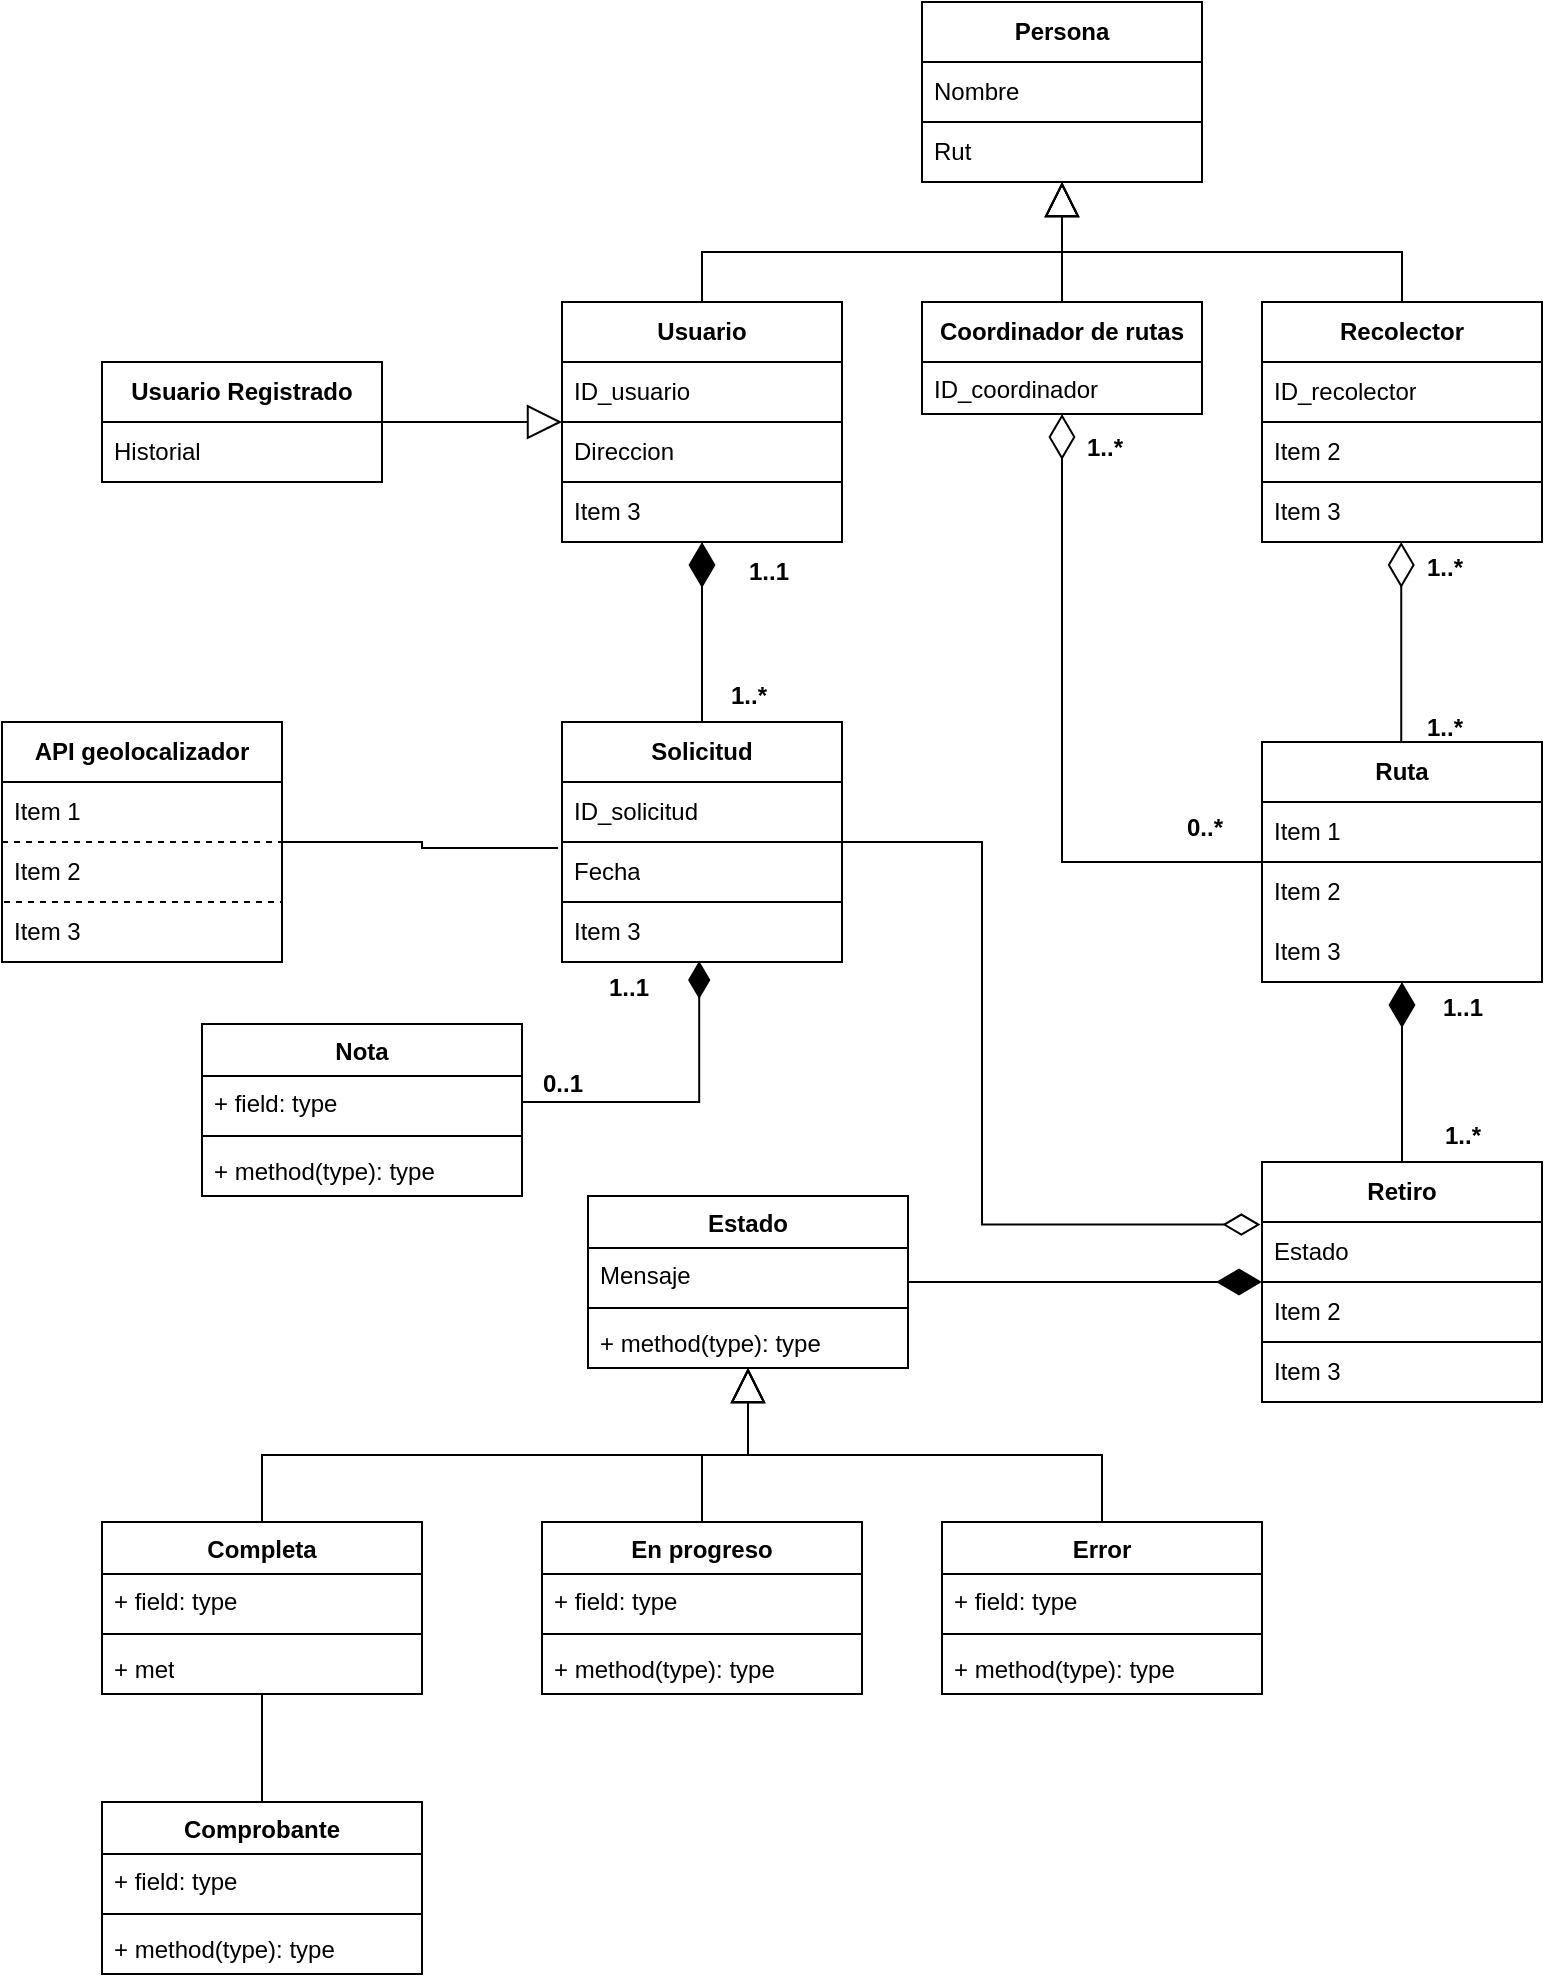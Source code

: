 <mxfile version="28.2.5">
  <diagram name="Página-1" id="vEBC5XhfQNKJqLhFdSbF">
    <mxGraphModel grid="1" page="1" gridSize="10" guides="1" tooltips="1" connect="1" arrows="1" fold="1" pageScale="1" pageWidth="827" pageHeight="1169" math="0" shadow="0">
      <root>
        <mxCell id="0" />
        <mxCell id="1" parent="0" />
        <mxCell id="uACw7yivSgXvKCTVKCi9-6" style="edgeStyle=orthogonalEdgeStyle;rounded=0;orthogonalLoop=1;jettySize=auto;html=1;exitX=0.5;exitY=0;exitDx=0;exitDy=0;endArrow=block;endFill=0;endSize=15;" edge="1" parent="1" source="TPd9ASM4MFSjr4iR19zX-1" target="uACw7yivSgXvKCTVKCi9-2">
          <mxGeometry relative="1" as="geometry" />
        </mxCell>
        <mxCell id="TPd9ASM4MFSjr4iR19zX-1" value="&lt;b&gt;Usuario&lt;/b&gt;" style="swimlane;fontStyle=0;childLayout=stackLayout;horizontal=1;startSize=30;horizontalStack=0;resizeParent=1;resizeParentMax=0;resizeLast=0;collapsible=1;marginBottom=0;whiteSpace=wrap;html=1;" vertex="1" parent="1">
          <mxGeometry x="320" y="170" width="140" height="120" as="geometry" />
        </mxCell>
        <mxCell id="TPd9ASM4MFSjr4iR19zX-2" value="ID_usuario" style="text;strokeColor=none;fillColor=none;align=left;verticalAlign=middle;spacingLeft=4;spacingRight=4;overflow=hidden;points=[[0,0.5],[1,0.5]];portConstraint=eastwest;rotatable=0;whiteSpace=wrap;html=1;" vertex="1" parent="TPd9ASM4MFSjr4iR19zX-1">
          <mxGeometry y="30" width="140" height="30" as="geometry" />
        </mxCell>
        <mxCell id="TPd9ASM4MFSjr4iR19zX-3" value="Direccion" style="text;strokeColor=default;fillColor=none;align=left;verticalAlign=middle;spacingLeft=4;spacingRight=4;overflow=hidden;points=[[0,0.5],[1,0.5]];portConstraint=eastwest;rotatable=0;whiteSpace=wrap;html=1;" vertex="1" parent="TPd9ASM4MFSjr4iR19zX-1">
          <mxGeometry y="60" width="140" height="30" as="geometry" />
        </mxCell>
        <mxCell id="TPd9ASM4MFSjr4iR19zX-4" value="Item 3" style="text;strokeColor=none;fillColor=none;align=left;verticalAlign=middle;spacingLeft=4;spacingRight=4;overflow=hidden;points=[[0,0.5],[1,0.5]];portConstraint=eastwest;rotatable=0;whiteSpace=wrap;html=1;" vertex="1" parent="TPd9ASM4MFSjr4iR19zX-1">
          <mxGeometry y="90" width="140" height="30" as="geometry" />
        </mxCell>
        <mxCell id="uACw7yivSgXvKCTVKCi9-8" style="edgeStyle=orthogonalEdgeStyle;rounded=0;orthogonalLoop=1;jettySize=auto;html=1;exitX=0.5;exitY=0;exitDx=0;exitDy=0;endArrow=block;endFill=0;endSize=15;" edge="1" parent="1" source="TPd9ASM4MFSjr4iR19zX-5" target="uACw7yivSgXvKCTVKCi9-2">
          <mxGeometry relative="1" as="geometry" />
        </mxCell>
        <mxCell id="TPd9ASM4MFSjr4iR19zX-5" value="&lt;b&gt;Coordinador de rutas&lt;/b&gt;" style="swimlane;fontStyle=0;childLayout=stackLayout;horizontal=1;startSize=30;horizontalStack=0;resizeParent=1;resizeParentMax=0;resizeLast=0;collapsible=1;marginBottom=0;whiteSpace=wrap;html=1;" vertex="1" parent="1">
          <mxGeometry x="500" y="170" width="140" height="56" as="geometry" />
        </mxCell>
        <mxCell id="lDl_S4FMQgWOA76qm-HI-13" value="ID_coordinador" style="text;strokeColor=none;fillColor=none;align=left;verticalAlign=top;spacingLeft=4;spacingRight=4;overflow=hidden;rotatable=0;points=[[0,0.5],[1,0.5]];portConstraint=eastwest;whiteSpace=wrap;html=1;" vertex="1" parent="TPd9ASM4MFSjr4iR19zX-5">
          <mxGeometry y="30" width="140" height="26" as="geometry" />
        </mxCell>
        <mxCell id="uACw7yivSgXvKCTVKCi9-9" style="edgeStyle=orthogonalEdgeStyle;rounded=0;orthogonalLoop=1;jettySize=auto;html=1;exitX=0.5;exitY=0;exitDx=0;exitDy=0;endArrow=block;endFill=0;endSize=15;" edge="1" parent="1" source="TPd9ASM4MFSjr4iR19zX-9" target="uACw7yivSgXvKCTVKCi9-2">
          <mxGeometry relative="1" as="geometry" />
        </mxCell>
        <mxCell id="TPd9ASM4MFSjr4iR19zX-9" value="&lt;b&gt;Recolector&lt;/b&gt;" style="swimlane;fontStyle=0;childLayout=stackLayout;horizontal=1;startSize=30;horizontalStack=0;resizeParent=1;resizeParentMax=0;resizeLast=0;collapsible=1;marginBottom=0;whiteSpace=wrap;html=1;" vertex="1" parent="1">
          <mxGeometry x="670" y="170" width="140" height="120" as="geometry" />
        </mxCell>
        <mxCell id="TPd9ASM4MFSjr4iR19zX-10" value="ID_recolector" style="text;strokeColor=none;fillColor=none;align=left;verticalAlign=middle;spacingLeft=4;spacingRight=4;overflow=hidden;points=[[0,0.5],[1,0.5]];portConstraint=eastwest;rotatable=0;whiteSpace=wrap;html=1;" vertex="1" parent="TPd9ASM4MFSjr4iR19zX-9">
          <mxGeometry y="30" width="140" height="30" as="geometry" />
        </mxCell>
        <mxCell id="TPd9ASM4MFSjr4iR19zX-11" value="Item 2" style="text;strokeColor=default;fillColor=none;align=left;verticalAlign=middle;spacingLeft=4;spacingRight=4;overflow=hidden;points=[[0,0.5],[1,0.5]];portConstraint=eastwest;rotatable=0;whiteSpace=wrap;html=1;" vertex="1" parent="TPd9ASM4MFSjr4iR19zX-9">
          <mxGeometry y="60" width="140" height="30" as="geometry" />
        </mxCell>
        <mxCell id="TPd9ASM4MFSjr4iR19zX-12" value="Item 3" style="text;strokeColor=none;fillColor=none;align=left;verticalAlign=middle;spacingLeft=4;spacingRight=4;overflow=hidden;points=[[0,0.5],[1,0.5]];portConstraint=eastwest;rotatable=0;whiteSpace=wrap;html=1;" vertex="1" parent="TPd9ASM4MFSjr4iR19zX-9">
          <mxGeometry y="90" width="140" height="30" as="geometry" />
        </mxCell>
        <mxCell id="TPd9ASM4MFSjr4iR19zX-13" value="&lt;b&gt;API geolocalizador&lt;/b&gt;" style="swimlane;fontStyle=0;childLayout=stackLayout;horizontal=1;startSize=30;horizontalStack=0;resizeParent=1;resizeParentMax=0;resizeLast=0;collapsible=1;marginBottom=0;whiteSpace=wrap;html=1;" vertex="1" parent="1">
          <mxGeometry x="40" y="380" width="140" height="120" as="geometry" />
        </mxCell>
        <mxCell id="TPd9ASM4MFSjr4iR19zX-14" value="Item 1" style="text;strokeColor=none;fillColor=none;align=left;verticalAlign=middle;spacingLeft=4;spacingRight=4;overflow=hidden;points=[[0,0.5],[1,0.5]];portConstraint=eastwest;rotatable=0;whiteSpace=wrap;html=1;" vertex="1" parent="TPd9ASM4MFSjr4iR19zX-13">
          <mxGeometry y="30" width="140" height="30" as="geometry" />
        </mxCell>
        <mxCell id="TPd9ASM4MFSjr4iR19zX-15" value="Item 2" style="text;strokeColor=default;fillColor=none;align=left;verticalAlign=middle;spacingLeft=4;spacingRight=4;overflow=hidden;points=[[0,0.5],[1,0.5]];portConstraint=eastwest;rotatable=0;whiteSpace=wrap;html=1;dashed=1;" vertex="1" parent="TPd9ASM4MFSjr4iR19zX-13">
          <mxGeometry y="60" width="140" height="30" as="geometry" />
        </mxCell>
        <mxCell id="TPd9ASM4MFSjr4iR19zX-16" value="Item 3" style="text;strokeColor=none;fillColor=none;align=left;verticalAlign=middle;spacingLeft=4;spacingRight=4;overflow=hidden;points=[[0,0.5],[1,0.5]];portConstraint=eastwest;rotatable=0;whiteSpace=wrap;html=1;" vertex="1" parent="TPd9ASM4MFSjr4iR19zX-13">
          <mxGeometry y="90" width="140" height="30" as="geometry" />
        </mxCell>
        <mxCell id="uACw7yivSgXvKCTVKCi9-2" value="&lt;b&gt;Persona&lt;/b&gt;" style="swimlane;fontStyle=0;childLayout=stackLayout;horizontal=1;startSize=30;horizontalStack=0;resizeParent=1;resizeParentMax=0;resizeLast=0;collapsible=1;marginBottom=0;whiteSpace=wrap;html=1;" vertex="1" parent="1">
          <mxGeometry x="500" y="20" width="140" height="90" as="geometry" />
        </mxCell>
        <mxCell id="uACw7yivSgXvKCTVKCi9-3" value="Nombre" style="text;strokeColor=none;fillColor=none;align=left;verticalAlign=middle;spacingLeft=4;spacingRight=4;overflow=hidden;points=[[0,0.5],[1,0.5]];portConstraint=eastwest;rotatable=0;whiteSpace=wrap;html=1;" vertex="1" parent="uACw7yivSgXvKCTVKCi9-2">
          <mxGeometry y="30" width="140" height="30" as="geometry" />
        </mxCell>
        <mxCell id="uACw7yivSgXvKCTVKCi9-4" value="Rut" style="text;strokeColor=default;fillColor=none;align=left;verticalAlign=middle;spacingLeft=4;spacingRight=4;overflow=hidden;points=[[0,0.5],[1,0.5]];portConstraint=eastwest;rotatable=0;whiteSpace=wrap;html=1;" vertex="1" parent="uACw7yivSgXvKCTVKCi9-2">
          <mxGeometry y="60" width="140" height="30" as="geometry" />
        </mxCell>
        <mxCell id="uACw7yivSgXvKCTVKCi9-16" style="edgeStyle=orthogonalEdgeStyle;rounded=0;orthogonalLoop=1;jettySize=auto;html=1;exitX=0.5;exitY=0;exitDx=0;exitDy=0;endArrow=diamondThin;endFill=1;endSize=20;" edge="1" parent="1" source="fmLMry459RyaRpGO1hxI-1" target="TPd9ASM4MFSjr4iR19zX-1">
          <mxGeometry relative="1" as="geometry" />
        </mxCell>
        <mxCell id="fmLMry459RyaRpGO1hxI-1" value="&lt;b&gt;Solicitud&lt;/b&gt;" style="swimlane;fontStyle=0;childLayout=stackLayout;horizontal=1;startSize=30;horizontalStack=0;resizeParent=1;resizeParentMax=0;resizeLast=0;collapsible=1;marginBottom=0;whiteSpace=wrap;html=1;" vertex="1" parent="1">
          <mxGeometry x="320" y="380" width="140" height="120" as="geometry" />
        </mxCell>
        <mxCell id="fmLMry459RyaRpGO1hxI-2" value="ID_solicitud" style="text;strokeColor=none;fillColor=none;align=left;verticalAlign=middle;spacingLeft=4;spacingRight=4;overflow=hidden;points=[[0,0.5],[1,0.5]];portConstraint=eastwest;rotatable=0;whiteSpace=wrap;html=1;" vertex="1" parent="fmLMry459RyaRpGO1hxI-1">
          <mxGeometry y="30" width="140" height="30" as="geometry" />
        </mxCell>
        <mxCell id="fmLMry459RyaRpGO1hxI-3" value="Fecha" style="text;strokeColor=default;fillColor=none;align=left;verticalAlign=middle;spacingLeft=4;spacingRight=4;overflow=hidden;points=[[0,0.5],[1,0.5]];portConstraint=eastwest;rotatable=0;whiteSpace=wrap;html=1;" vertex="1" parent="fmLMry459RyaRpGO1hxI-1">
          <mxGeometry y="60" width="140" height="30" as="geometry" />
        </mxCell>
        <mxCell id="fmLMry459RyaRpGO1hxI-4" value="Item 3" style="text;strokeColor=none;fillColor=none;align=left;verticalAlign=middle;spacingLeft=4;spacingRight=4;overflow=hidden;points=[[0,0.5],[1,0.5]];portConstraint=eastwest;rotatable=0;whiteSpace=wrap;html=1;" vertex="1" parent="fmLMry459RyaRpGO1hxI-1">
          <mxGeometry y="90" width="140" height="30" as="geometry" />
        </mxCell>
        <mxCell id="uACw7yivSgXvKCTVKCi9-14" style="edgeStyle=orthogonalEdgeStyle;rounded=0;orthogonalLoop=1;jettySize=auto;html=1;exitX=1;exitY=0.5;exitDx=0;exitDy=0;endArrow=block;endFill=0;endSize=15;" edge="1" parent="1" source="uACw7yivSgXvKCTVKCi9-10" target="TPd9ASM4MFSjr4iR19zX-1">
          <mxGeometry relative="1" as="geometry" />
        </mxCell>
        <mxCell id="uACw7yivSgXvKCTVKCi9-10" value="&lt;b&gt;Usuario Registrado&lt;/b&gt;" style="swimlane;fontStyle=0;childLayout=stackLayout;horizontal=1;startSize=30;horizontalStack=0;resizeParent=1;resizeParentMax=0;resizeLast=0;collapsible=1;marginBottom=0;whiteSpace=wrap;html=1;" vertex="1" parent="1">
          <mxGeometry x="90" y="200" width="140" height="60" as="geometry" />
        </mxCell>
        <mxCell id="uACw7yivSgXvKCTVKCi9-11" value="Historial" style="text;strokeColor=none;fillColor=none;align=left;verticalAlign=middle;spacingLeft=4;spacingRight=4;overflow=hidden;points=[[0,0.5],[1,0.5]];portConstraint=eastwest;rotatable=0;whiteSpace=wrap;html=1;" vertex="1" parent="uACw7yivSgXvKCTVKCi9-10">
          <mxGeometry y="30" width="140" height="30" as="geometry" />
        </mxCell>
        <mxCell id="lDl_S4FMQgWOA76qm-HI-2" style="edgeStyle=orthogonalEdgeStyle;rounded=0;orthogonalLoop=1;jettySize=auto;html=1;exitX=0.5;exitY=0;exitDx=0;exitDy=0;endArrow=diamondThin;endFill=1;endSize=20;" edge="1" parent="1" source="apvMbHIM6_7ThQ4-zs7Q-2" target="apvMbHIM6_7ThQ4-zs7Q-11">
          <mxGeometry relative="1" as="geometry" />
        </mxCell>
        <mxCell id="apvMbHIM6_7ThQ4-zs7Q-2" value="&lt;b&gt;Retiro&lt;/b&gt;" style="swimlane;fontStyle=0;childLayout=stackLayout;horizontal=1;startSize=30;horizontalStack=0;resizeParent=1;resizeParentMax=0;resizeLast=0;collapsible=1;marginBottom=0;whiteSpace=wrap;html=1;" vertex="1" parent="1">
          <mxGeometry x="670" y="600" width="140" height="120" as="geometry" />
        </mxCell>
        <mxCell id="apvMbHIM6_7ThQ4-zs7Q-3" value="Estado" style="text;strokeColor=none;fillColor=none;align=left;verticalAlign=middle;spacingLeft=4;spacingRight=4;overflow=hidden;points=[[0,0.5],[1,0.5]];portConstraint=eastwest;rotatable=0;whiteSpace=wrap;html=1;" vertex="1" parent="apvMbHIM6_7ThQ4-zs7Q-2">
          <mxGeometry y="30" width="140" height="30" as="geometry" />
        </mxCell>
        <mxCell id="apvMbHIM6_7ThQ4-zs7Q-4" value="Item 2" style="text;strokeColor=default;fillColor=none;align=left;verticalAlign=middle;spacingLeft=4;spacingRight=4;overflow=hidden;points=[[0,0.5],[1,0.5]];portConstraint=eastwest;rotatable=0;whiteSpace=wrap;html=1;" vertex="1" parent="apvMbHIM6_7ThQ4-zs7Q-2">
          <mxGeometry y="60" width="140" height="30" as="geometry" />
        </mxCell>
        <mxCell id="apvMbHIM6_7ThQ4-zs7Q-5" value="Item 3" style="text;strokeColor=none;fillColor=none;align=left;verticalAlign=middle;spacingLeft=4;spacingRight=4;overflow=hidden;points=[[0,0.5],[1,0.5]];portConstraint=eastwest;rotatable=0;whiteSpace=wrap;html=1;" vertex="1" parent="apvMbHIM6_7ThQ4-zs7Q-2">
          <mxGeometry y="90" width="140" height="30" as="geometry" />
        </mxCell>
        <mxCell id="apvMbHIM6_7ThQ4-zs7Q-29" style="edgeStyle=orthogonalEdgeStyle;rounded=0;orthogonalLoop=1;jettySize=auto;html=1;entryX=0.5;entryY=1;entryDx=0;entryDy=0;endArrow=diamondThin;endFill=0;endSize=20;" edge="1" parent="1" source="apvMbHIM6_7ThQ4-zs7Q-11" target="TPd9ASM4MFSjr4iR19zX-5">
          <mxGeometry relative="1" as="geometry" />
        </mxCell>
        <mxCell id="apvMbHIM6_7ThQ4-zs7Q-11" value="&lt;b&gt;Ruta&lt;/b&gt;" style="swimlane;fontStyle=0;childLayout=stackLayout;horizontal=1;startSize=30;horizontalStack=0;resizeParent=1;resizeParentMax=0;resizeLast=0;collapsible=1;marginBottom=0;whiteSpace=wrap;html=1;" vertex="1" parent="1">
          <mxGeometry x="670" y="390" width="140" height="120" as="geometry" />
        </mxCell>
        <mxCell id="apvMbHIM6_7ThQ4-zs7Q-12" value="Item 1" style="text;strokeColor=default;fillColor=none;align=left;verticalAlign=middle;spacingLeft=4;spacingRight=4;overflow=hidden;points=[[0,0.5],[1,0.5]];portConstraint=eastwest;rotatable=0;whiteSpace=wrap;html=1;" vertex="1" parent="apvMbHIM6_7ThQ4-zs7Q-11">
          <mxGeometry y="30" width="140" height="30" as="geometry" />
        </mxCell>
        <mxCell id="apvMbHIM6_7ThQ4-zs7Q-13" value="Item 2" style="text;strokeColor=none;fillColor=none;align=left;verticalAlign=middle;spacingLeft=4;spacingRight=4;overflow=hidden;points=[[0,0.5],[1,0.5]];portConstraint=eastwest;rotatable=0;whiteSpace=wrap;html=1;" vertex="1" parent="apvMbHIM6_7ThQ4-zs7Q-11">
          <mxGeometry y="60" width="140" height="30" as="geometry" />
        </mxCell>
        <mxCell id="apvMbHIM6_7ThQ4-zs7Q-14" value="Item 3" style="text;strokeColor=none;fillColor=none;align=left;verticalAlign=middle;spacingLeft=4;spacingRight=4;overflow=hidden;points=[[0,0.5],[1,0.5]];portConstraint=eastwest;rotatable=0;whiteSpace=wrap;html=1;" vertex="1" parent="apvMbHIM6_7ThQ4-zs7Q-11">
          <mxGeometry y="90" width="140" height="30" as="geometry" />
        </mxCell>
        <mxCell id="UEOzfw7DU6TCaOZmnMFt-1" style="edgeStyle=orthogonalEdgeStyle;rounded=0;orthogonalLoop=1;jettySize=auto;html=1;endArrow=none;endFill=0;" edge="1" parent="1" source="apvMbHIM6_7ThQ4-zs7Q-23" target="apvMbHIM6_7ThQ4-zs7Q-42">
          <mxGeometry relative="1" as="geometry">
            <mxPoint x="540" y="1030" as="targetPoint" />
          </mxGeometry>
        </mxCell>
        <mxCell id="apvMbHIM6_7ThQ4-zs7Q-23" value="Comprobante" style="swimlane;fontStyle=1;align=center;verticalAlign=top;childLayout=stackLayout;horizontal=1;startSize=26;horizontalStack=0;resizeParent=1;resizeParentMax=0;resizeLast=0;collapsible=1;marginBottom=0;whiteSpace=wrap;html=1;" vertex="1" parent="1">
          <mxGeometry x="90" y="920" width="160" height="86" as="geometry" />
        </mxCell>
        <mxCell id="apvMbHIM6_7ThQ4-zs7Q-24" value="+ field: type" style="text;strokeColor=none;fillColor=none;align=left;verticalAlign=top;spacingLeft=4;spacingRight=4;overflow=hidden;rotatable=0;points=[[0,0.5],[1,0.5]];portConstraint=eastwest;whiteSpace=wrap;html=1;" vertex="1" parent="apvMbHIM6_7ThQ4-zs7Q-23">
          <mxGeometry y="26" width="160" height="26" as="geometry" />
        </mxCell>
        <mxCell id="apvMbHIM6_7ThQ4-zs7Q-25" value="" style="line;strokeWidth=1;fillColor=none;align=left;verticalAlign=middle;spacingTop=-1;spacingLeft=3;spacingRight=3;rotatable=0;labelPosition=right;points=[];portConstraint=eastwest;strokeColor=inherit;" vertex="1" parent="apvMbHIM6_7ThQ4-zs7Q-23">
          <mxGeometry y="52" width="160" height="8" as="geometry" />
        </mxCell>
        <mxCell id="apvMbHIM6_7ThQ4-zs7Q-26" value="+ method(type): type" style="text;strokeColor=none;fillColor=none;align=left;verticalAlign=top;spacingLeft=4;spacingRight=4;overflow=hidden;rotatable=0;points=[[0,0.5],[1,0.5]];portConstraint=eastwest;whiteSpace=wrap;html=1;" vertex="1" parent="apvMbHIM6_7ThQ4-zs7Q-23">
          <mxGeometry y="60" width="160" height="26" as="geometry" />
        </mxCell>
        <mxCell id="lDl_S4FMQgWOA76qm-HI-1" style="edgeStyle=orthogonalEdgeStyle;rounded=0;orthogonalLoop=1;jettySize=auto;html=1;exitX=0.5;exitY=0;exitDx=0;exitDy=0;endArrow=diamondThin;endFill=0;endSize=20;" edge="1" parent="1">
          <mxGeometry relative="1" as="geometry">
            <mxPoint x="739.62" y="390" as="sourcePoint" />
            <mxPoint x="739.62" y="290" as="targetPoint" />
          </mxGeometry>
        </mxCell>
        <mxCell id="lDl_S4FMQgWOA76qm-HI-10" style="edgeStyle=orthogonalEdgeStyle;rounded=0;orthogonalLoop=1;jettySize=auto;html=1;exitX=0.5;exitY=0;exitDx=0;exitDy=0;endSize=15;endArrow=block;endFill=0;" edge="1" parent="1" source="apvMbHIM6_7ThQ4-zs7Q-42" target="lDl_S4FMQgWOA76qm-HI-3">
          <mxGeometry relative="1" as="geometry" />
        </mxCell>
        <mxCell id="apvMbHIM6_7ThQ4-zs7Q-42" value="Completa" style="swimlane;fontStyle=1;align=center;verticalAlign=top;childLayout=stackLayout;horizontal=1;startSize=26;horizontalStack=0;resizeParent=1;resizeParentMax=0;resizeLast=0;collapsible=1;marginBottom=0;whiteSpace=wrap;html=1;" vertex="1" parent="1">
          <mxGeometry x="90" y="780" width="160" height="86" as="geometry" />
        </mxCell>
        <mxCell id="apvMbHIM6_7ThQ4-zs7Q-43" value="+ field: type" style="text;strokeColor=none;fillColor=none;align=left;verticalAlign=top;spacingLeft=4;spacingRight=4;overflow=hidden;rotatable=0;points=[[0,0.5],[1,0.5]];portConstraint=eastwest;whiteSpace=wrap;html=1;" vertex="1" parent="apvMbHIM6_7ThQ4-zs7Q-42">
          <mxGeometry y="26" width="160" height="26" as="geometry" />
        </mxCell>
        <mxCell id="apvMbHIM6_7ThQ4-zs7Q-44" value="" style="line;strokeWidth=1;fillColor=none;align=left;verticalAlign=middle;spacingTop=-1;spacingLeft=3;spacingRight=3;rotatable=0;labelPosition=right;points=[];portConstraint=eastwest;strokeColor=inherit;" vertex="1" parent="apvMbHIM6_7ThQ4-zs7Q-42">
          <mxGeometry y="52" width="160" height="8" as="geometry" />
        </mxCell>
        <mxCell id="apvMbHIM6_7ThQ4-zs7Q-45" value="&lt;div&gt;+ met&lt;br&gt;&lt;/div&gt;" style="text;strokeColor=none;fillColor=none;align=left;verticalAlign=top;spacingLeft=4;spacingRight=4;overflow=hidden;rotatable=0;points=[[0,0.5],[1,0.5]];portConstraint=eastwest;whiteSpace=wrap;html=1;" vertex="1" parent="apvMbHIM6_7ThQ4-zs7Q-42">
          <mxGeometry y="60" width="160" height="26" as="geometry" />
        </mxCell>
        <mxCell id="lDl_S4FMQgWOA76qm-HI-9" style="edgeStyle=orthogonalEdgeStyle;rounded=0;orthogonalLoop=1;jettySize=auto;html=1;exitX=0.5;exitY=0;exitDx=0;exitDy=0;endArrow=block;endFill=0;endSize=15;" edge="1" parent="1" source="apvMbHIM6_7ThQ4-zs7Q-46" target="lDl_S4FMQgWOA76qm-HI-3">
          <mxGeometry relative="1" as="geometry" />
        </mxCell>
        <mxCell id="apvMbHIM6_7ThQ4-zs7Q-46" value="En progreso" style="swimlane;fontStyle=1;align=center;verticalAlign=top;childLayout=stackLayout;horizontal=1;startSize=26;horizontalStack=0;resizeParent=1;resizeParentMax=0;resizeLast=0;collapsible=1;marginBottom=0;whiteSpace=wrap;html=1;" vertex="1" parent="1">
          <mxGeometry x="310" y="780" width="160" height="86" as="geometry" />
        </mxCell>
        <mxCell id="apvMbHIM6_7ThQ4-zs7Q-47" value="+ field: type" style="text;strokeColor=none;fillColor=none;align=left;verticalAlign=top;spacingLeft=4;spacingRight=4;overflow=hidden;rotatable=0;points=[[0,0.5],[1,0.5]];portConstraint=eastwest;whiteSpace=wrap;html=1;" vertex="1" parent="apvMbHIM6_7ThQ4-zs7Q-46">
          <mxGeometry y="26" width="160" height="26" as="geometry" />
        </mxCell>
        <mxCell id="apvMbHIM6_7ThQ4-zs7Q-48" value="" style="line;strokeWidth=1;fillColor=none;align=left;verticalAlign=middle;spacingTop=-1;spacingLeft=3;spacingRight=3;rotatable=0;labelPosition=right;points=[];portConstraint=eastwest;strokeColor=inherit;" vertex="1" parent="apvMbHIM6_7ThQ4-zs7Q-46">
          <mxGeometry y="52" width="160" height="8" as="geometry" />
        </mxCell>
        <mxCell id="apvMbHIM6_7ThQ4-zs7Q-49" value="+ method(type): type" style="text;strokeColor=none;fillColor=none;align=left;verticalAlign=top;spacingLeft=4;spacingRight=4;overflow=hidden;rotatable=0;points=[[0,0.5],[1,0.5]];portConstraint=eastwest;whiteSpace=wrap;html=1;" vertex="1" parent="apvMbHIM6_7ThQ4-zs7Q-46">
          <mxGeometry y="60" width="160" height="26" as="geometry" />
        </mxCell>
        <mxCell id="lDl_S4FMQgWOA76qm-HI-8" style="edgeStyle=orthogonalEdgeStyle;rounded=0;orthogonalLoop=1;jettySize=auto;html=1;exitX=0.5;exitY=0;exitDx=0;exitDy=0;endArrow=block;endFill=0;endSize=15;" edge="1" parent="1" source="apvMbHIM6_7ThQ4-zs7Q-50" target="lDl_S4FMQgWOA76qm-HI-3">
          <mxGeometry relative="1" as="geometry" />
        </mxCell>
        <mxCell id="apvMbHIM6_7ThQ4-zs7Q-50" value="Error" style="swimlane;fontStyle=1;align=center;verticalAlign=top;childLayout=stackLayout;horizontal=1;startSize=26;horizontalStack=0;resizeParent=1;resizeParentMax=0;resizeLast=0;collapsible=1;marginBottom=0;whiteSpace=wrap;html=1;" vertex="1" parent="1">
          <mxGeometry x="510" y="780" width="160" height="86" as="geometry" />
        </mxCell>
        <mxCell id="apvMbHIM6_7ThQ4-zs7Q-51" value="+ field: type" style="text;strokeColor=none;fillColor=none;align=left;verticalAlign=top;spacingLeft=4;spacingRight=4;overflow=hidden;rotatable=0;points=[[0,0.5],[1,0.5]];portConstraint=eastwest;whiteSpace=wrap;html=1;" vertex="1" parent="apvMbHIM6_7ThQ4-zs7Q-50">
          <mxGeometry y="26" width="160" height="26" as="geometry" />
        </mxCell>
        <mxCell id="apvMbHIM6_7ThQ4-zs7Q-52" value="" style="line;strokeWidth=1;fillColor=none;align=left;verticalAlign=middle;spacingTop=-1;spacingLeft=3;spacingRight=3;rotatable=0;labelPosition=right;points=[];portConstraint=eastwest;strokeColor=inherit;" vertex="1" parent="apvMbHIM6_7ThQ4-zs7Q-50">
          <mxGeometry y="52" width="160" height="8" as="geometry" />
        </mxCell>
        <mxCell id="apvMbHIM6_7ThQ4-zs7Q-53" value="+ method(type): type" style="text;strokeColor=none;fillColor=none;align=left;verticalAlign=top;spacingLeft=4;spacingRight=4;overflow=hidden;rotatable=0;points=[[0,0.5],[1,0.5]];portConstraint=eastwest;whiteSpace=wrap;html=1;" vertex="1" parent="apvMbHIM6_7ThQ4-zs7Q-50">
          <mxGeometry y="60" width="160" height="26" as="geometry" />
        </mxCell>
        <mxCell id="lDl_S4FMQgWOA76qm-HI-7" style="edgeStyle=orthogonalEdgeStyle;rounded=0;orthogonalLoop=1;jettySize=auto;html=1;endArrow=diamondThin;endFill=1;endSize=20;" edge="1" parent="1" source="lDl_S4FMQgWOA76qm-HI-3" target="apvMbHIM6_7ThQ4-zs7Q-2">
          <mxGeometry relative="1" as="geometry" />
        </mxCell>
        <mxCell id="lDl_S4FMQgWOA76qm-HI-3" value="Estado" style="swimlane;fontStyle=1;align=center;verticalAlign=top;childLayout=stackLayout;horizontal=1;startSize=26;horizontalStack=0;resizeParent=1;resizeParentMax=0;resizeLast=0;collapsible=1;marginBottom=0;whiteSpace=wrap;html=1;" vertex="1" parent="1">
          <mxGeometry x="333" y="617" width="160" height="86" as="geometry" />
        </mxCell>
        <mxCell id="lDl_S4FMQgWOA76qm-HI-4" value="Mensaje" style="text;strokeColor=none;fillColor=none;align=left;verticalAlign=top;spacingLeft=4;spacingRight=4;overflow=hidden;rotatable=0;points=[[0,0.5],[1,0.5]];portConstraint=eastwest;whiteSpace=wrap;html=1;" vertex="1" parent="lDl_S4FMQgWOA76qm-HI-3">
          <mxGeometry y="26" width="160" height="26" as="geometry" />
        </mxCell>
        <mxCell id="lDl_S4FMQgWOA76qm-HI-5" value="" style="line;strokeWidth=1;fillColor=none;align=left;verticalAlign=middle;spacingTop=-1;spacingLeft=3;spacingRight=3;rotatable=0;labelPosition=right;points=[];portConstraint=eastwest;strokeColor=inherit;" vertex="1" parent="lDl_S4FMQgWOA76qm-HI-3">
          <mxGeometry y="52" width="160" height="8" as="geometry" />
        </mxCell>
        <mxCell id="lDl_S4FMQgWOA76qm-HI-6" value="+ method(type): type" style="text;strokeColor=none;fillColor=none;align=left;verticalAlign=top;spacingLeft=4;spacingRight=4;overflow=hidden;rotatable=0;points=[[0,0.5],[1,0.5]];portConstraint=eastwest;whiteSpace=wrap;html=1;" vertex="1" parent="lDl_S4FMQgWOA76qm-HI-3">
          <mxGeometry y="60" width="160" height="26" as="geometry" />
        </mxCell>
        <mxCell id="apvMbHIM6_7ThQ4-zs7Q-55" style="edgeStyle=orthogonalEdgeStyle;rounded=0;orthogonalLoop=1;jettySize=auto;html=1;entryX=-0.014;entryY=1.1;entryDx=0;entryDy=0;entryPerimeter=0;endArrow=none;endFill=0;endSize=17;" edge="1" parent="1" source="TPd9ASM4MFSjr4iR19zX-13" target="fmLMry459RyaRpGO1hxI-2">
          <mxGeometry relative="1" as="geometry" />
        </mxCell>
        <mxCell id="SSjxBEUsw2LF6HAh-N7x-2" style="edgeStyle=elbowEdgeStyle;rounded=0;orthogonalLoop=1;jettySize=auto;html=1;entryX=-0.006;entryY=0.042;entryDx=0;entryDy=0;entryPerimeter=0;endArrow=diamondThin;endFill=0;endSize=16;" edge="1" parent="1" source="fmLMry459RyaRpGO1hxI-1" target="apvMbHIM6_7ThQ4-zs7Q-3">
          <mxGeometry relative="1" as="geometry">
            <Array as="points">
              <mxPoint x="530" y="540" />
            </Array>
          </mxGeometry>
        </mxCell>
        <mxCell id="lDl_S4FMQgWOA76qm-HI-14" value="1..*" style="text;align=center;fontStyle=1;verticalAlign=middle;spacingLeft=3;spacingRight=3;strokeColor=none;rotatable=0;points=[[0,0.5],[1,0.5]];portConstraint=eastwest;html=1;" vertex="1" parent="1">
          <mxGeometry x="373" y="354" width="80" height="26" as="geometry" />
        </mxCell>
        <mxCell id="SSjxBEUsw2LF6HAh-N7x-3" value="&lt;b&gt;1..*&lt;/b&gt;" style="text;html=1;align=center;verticalAlign=middle;resizable=0;points=[];autosize=1;strokeColor=none;fillColor=none;" vertex="1" parent="1">
          <mxGeometry x="741" y="288" width="40" height="30" as="geometry" />
        </mxCell>
        <mxCell id="SSjxBEUsw2LF6HAh-N7x-4" value="&lt;b&gt;1..*&lt;/b&gt;" style="text;html=1;align=center;verticalAlign=middle;resizable=0;points=[];autosize=1;strokeColor=none;fillColor=none;" vertex="1" parent="1">
          <mxGeometry x="741" y="368" width="40" height="30" as="geometry" />
        </mxCell>
        <mxCell id="SSjxBEUsw2LF6HAh-N7x-5" value="&lt;b&gt;1..*&lt;/b&gt;" style="text;html=1;align=center;verticalAlign=middle;resizable=0;points=[];autosize=1;strokeColor=none;fillColor=none;" vertex="1" parent="1">
          <mxGeometry x="571" y="228" width="40" height="30" as="geometry" />
        </mxCell>
        <mxCell id="SSjxBEUsw2LF6HAh-N7x-6" value="&lt;b&gt;0..*&lt;/b&gt;" style="text;html=1;align=center;verticalAlign=middle;resizable=0;points=[];autosize=1;strokeColor=none;fillColor=none;" vertex="1" parent="1">
          <mxGeometry x="621" y="418" width="40" height="30" as="geometry" />
        </mxCell>
        <mxCell id="lDl_S4FMQgWOA76qm-HI-15" value="1..1" style="text;align=center;fontStyle=1;verticalAlign=middle;spacingLeft=3;spacingRight=3;strokeColor=none;rotatable=0;points=[[0,0.5],[1,0.5]];portConstraint=eastwest;html=1;" vertex="1" parent="1">
          <mxGeometry x="393" y="292" width="60" height="26" as="geometry" />
        </mxCell>
        <mxCell id="SSjxBEUsw2LF6HAh-N7x-7" value="Nota" style="swimlane;fontStyle=1;align=center;verticalAlign=top;childLayout=stackLayout;horizontal=1;startSize=26;horizontalStack=0;resizeParent=1;resizeParentMax=0;resizeLast=0;collapsible=1;marginBottom=0;whiteSpace=wrap;html=1;" vertex="1" parent="1">
          <mxGeometry x="140" y="531" width="160" height="86" as="geometry" />
        </mxCell>
        <mxCell id="SSjxBEUsw2LF6HAh-N7x-8" value="+ field: type" style="text;strokeColor=none;fillColor=none;align=left;verticalAlign=top;spacingLeft=4;spacingRight=4;overflow=hidden;rotatable=0;points=[[0,0.5],[1,0.5]];portConstraint=eastwest;whiteSpace=wrap;html=1;" vertex="1" parent="SSjxBEUsw2LF6HAh-N7x-7">
          <mxGeometry y="26" width="160" height="26" as="geometry" />
        </mxCell>
        <mxCell id="SSjxBEUsw2LF6HAh-N7x-9" value="" style="line;strokeWidth=1;fillColor=none;align=left;verticalAlign=middle;spacingTop=-1;spacingLeft=3;spacingRight=3;rotatable=0;labelPosition=right;points=[];portConstraint=eastwest;strokeColor=inherit;" vertex="1" parent="SSjxBEUsw2LF6HAh-N7x-7">
          <mxGeometry y="52" width="160" height="8" as="geometry" />
        </mxCell>
        <mxCell id="SSjxBEUsw2LF6HAh-N7x-10" value="+ method(type): type" style="text;strokeColor=none;fillColor=none;align=left;verticalAlign=top;spacingLeft=4;spacingRight=4;overflow=hidden;rotatable=0;points=[[0,0.5],[1,0.5]];portConstraint=eastwest;whiteSpace=wrap;html=1;" vertex="1" parent="SSjxBEUsw2LF6HAh-N7x-7">
          <mxGeometry y="60" width="160" height="26" as="geometry" />
        </mxCell>
        <mxCell id="SSjxBEUsw2LF6HAh-N7x-11" style="edgeStyle=orthogonalEdgeStyle;rounded=0;orthogonalLoop=1;jettySize=auto;html=1;entryX=0.49;entryY=0.983;entryDx=0;entryDy=0;entryPerimeter=0;endArrow=diamondThin;endFill=1;endSize=16;" edge="1" parent="1" source="SSjxBEUsw2LF6HAh-N7x-8" target="fmLMry459RyaRpGO1hxI-4">
          <mxGeometry relative="1" as="geometry" />
        </mxCell>
        <mxCell id="lDl_S4FMQgWOA76qm-HI-18" value="1..*" style="text;align=center;fontStyle=1;verticalAlign=middle;spacingLeft=3;spacingRight=3;strokeColor=none;rotatable=0;points=[[0,0.5],[1,0.5]];portConstraint=eastwest;html=1;" vertex="1" parent="1">
          <mxGeometry x="730" y="574" width="80" height="26" as="geometry" />
        </mxCell>
        <mxCell id="lDl_S4FMQgWOA76qm-HI-19" value="1..1" style="text;align=center;fontStyle=1;verticalAlign=middle;spacingLeft=3;spacingRight=3;strokeColor=none;rotatable=0;points=[[0,0.5],[1,0.5]];portConstraint=eastwest;html=1;" vertex="1" parent="1">
          <mxGeometry x="730" y="510" width="80" height="26" as="geometry" />
        </mxCell>
        <mxCell id="lDl_S4FMQgWOA76qm-HI-20" value="1..1" style="text;align=center;fontStyle=1;verticalAlign=middle;spacingLeft=3;spacingRight=3;strokeColor=none;rotatable=0;points=[[0,0.5],[1,0.5]];portConstraint=eastwest;html=1;" vertex="1" parent="1">
          <mxGeometry x="313" y="500" width="80" height="26" as="geometry" />
        </mxCell>
        <mxCell id="lDl_S4FMQgWOA76qm-HI-21" value="0..1" style="text;align=center;fontStyle=1;verticalAlign=middle;spacingLeft=3;spacingRight=3;strokeColor=none;rotatable=0;points=[[0,0.5],[1,0.5]];portConstraint=eastwest;html=1;" vertex="1" parent="1">
          <mxGeometry x="280" y="548" width="80" height="26" as="geometry" />
        </mxCell>
      </root>
    </mxGraphModel>
  </diagram>
</mxfile>
